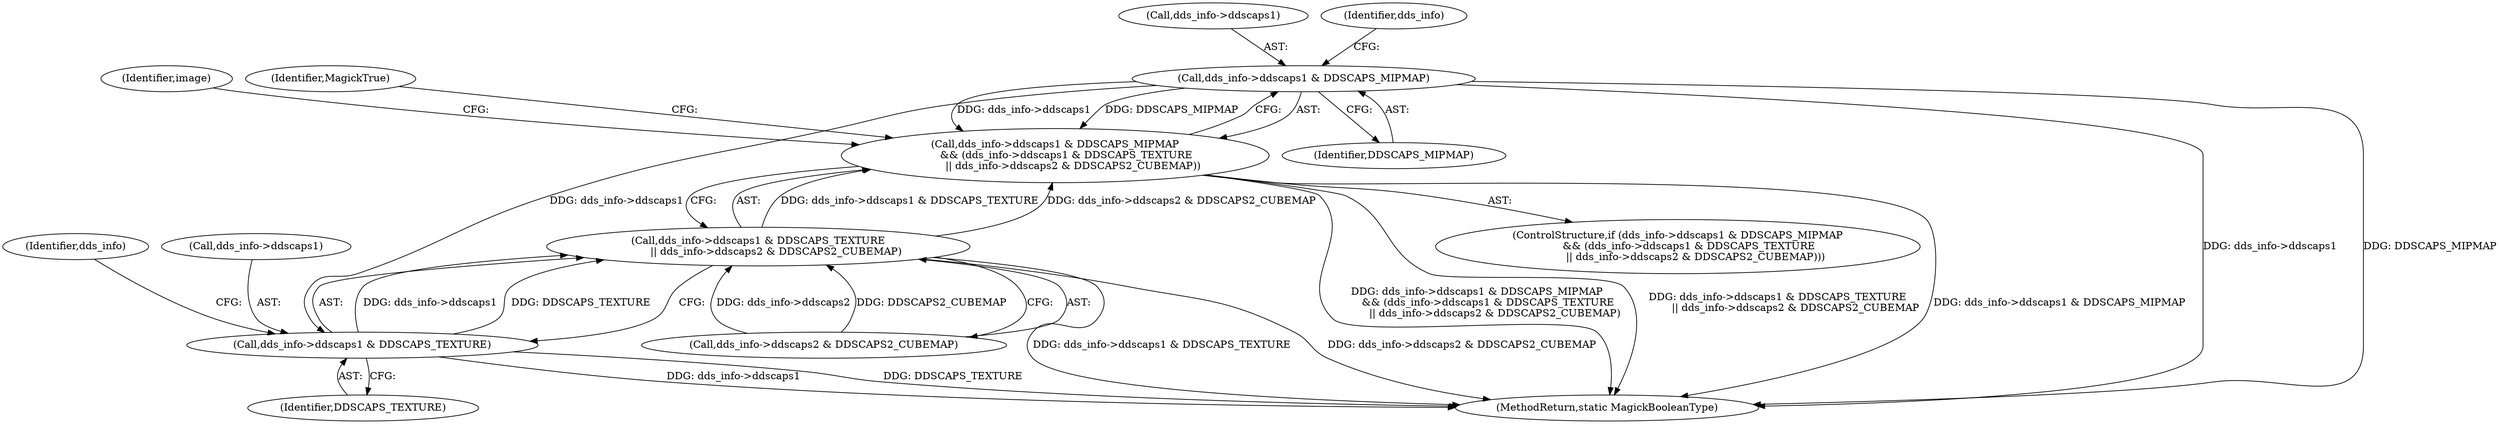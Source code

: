 digraph "0_ImageMagick_21eae25a8db5fdcd112dbcfcd9e5c37e32d32e2f_0@pointer" {
"1000114" [label="(Call,dds_info->ddscaps1 & DDSCAPS_MIPMAP)"];
"1000113" [label="(Call,dds_info->ddscaps1 & DDSCAPS_MIPMAP\n       && (dds_info->ddscaps1 & DDSCAPS_TEXTURE\n           || dds_info->ddscaps2 & DDSCAPS2_CUBEMAP))"];
"1000120" [label="(Call,dds_info->ddscaps1 & DDSCAPS_TEXTURE)"];
"1000119" [label="(Call,dds_info->ddscaps1 & DDSCAPS_TEXTURE\n           || dds_info->ddscaps2 & DDSCAPS2_CUBEMAP)"];
"1000134" [label="(Identifier,image)"];
"1000113" [label="(Call,dds_info->ddscaps1 & DDSCAPS_MIPMAP\n       && (dds_info->ddscaps1 & DDSCAPS_TEXTURE\n           || dds_info->ddscaps2 & DDSCAPS2_CUBEMAP))"];
"1000124" [label="(Identifier,DDSCAPS_TEXTURE)"];
"1000125" [label="(Call,dds_info->ddscaps2 & DDSCAPS2_CUBEMAP)"];
"1000115" [label="(Call,dds_info->ddscaps1)"];
"1000122" [label="(Identifier,dds_info)"];
"1000201" [label="(MethodReturn,static MagickBooleanType)"];
"1000120" [label="(Call,dds_info->ddscaps1 & DDSCAPS_TEXTURE)"];
"1000200" [label="(Identifier,MagickTrue)"];
"1000121" [label="(Call,dds_info->ddscaps1)"];
"1000112" [label="(ControlStructure,if (dds_info->ddscaps1 & DDSCAPS_MIPMAP\n       && (dds_info->ddscaps1 & DDSCAPS_TEXTURE\n           || dds_info->ddscaps2 & DDSCAPS2_CUBEMAP)))"];
"1000127" [label="(Identifier,dds_info)"];
"1000119" [label="(Call,dds_info->ddscaps1 & DDSCAPS_TEXTURE\n           || dds_info->ddscaps2 & DDSCAPS2_CUBEMAP)"];
"1000114" [label="(Call,dds_info->ddscaps1 & DDSCAPS_MIPMAP)"];
"1000118" [label="(Identifier,DDSCAPS_MIPMAP)"];
"1000114" -> "1000113"  [label="AST: "];
"1000114" -> "1000118"  [label="CFG: "];
"1000115" -> "1000114"  [label="AST: "];
"1000118" -> "1000114"  [label="AST: "];
"1000122" -> "1000114"  [label="CFG: "];
"1000113" -> "1000114"  [label="CFG: "];
"1000114" -> "1000201"  [label="DDG: DDSCAPS_MIPMAP"];
"1000114" -> "1000201"  [label="DDG: dds_info->ddscaps1"];
"1000114" -> "1000113"  [label="DDG: dds_info->ddscaps1"];
"1000114" -> "1000113"  [label="DDG: DDSCAPS_MIPMAP"];
"1000114" -> "1000120"  [label="DDG: dds_info->ddscaps1"];
"1000113" -> "1000112"  [label="AST: "];
"1000113" -> "1000119"  [label="CFG: "];
"1000119" -> "1000113"  [label="AST: "];
"1000134" -> "1000113"  [label="CFG: "];
"1000200" -> "1000113"  [label="CFG: "];
"1000113" -> "1000201"  [label="DDG: dds_info->ddscaps1 & DDSCAPS_TEXTURE\n           || dds_info->ddscaps2 & DDSCAPS2_CUBEMAP"];
"1000113" -> "1000201"  [label="DDG: dds_info->ddscaps1 & DDSCAPS_MIPMAP"];
"1000113" -> "1000201"  [label="DDG: dds_info->ddscaps1 & DDSCAPS_MIPMAP\n       && (dds_info->ddscaps1 & DDSCAPS_TEXTURE\n           || dds_info->ddscaps2 & DDSCAPS2_CUBEMAP)"];
"1000119" -> "1000113"  [label="DDG: dds_info->ddscaps1 & DDSCAPS_TEXTURE"];
"1000119" -> "1000113"  [label="DDG: dds_info->ddscaps2 & DDSCAPS2_CUBEMAP"];
"1000120" -> "1000119"  [label="AST: "];
"1000120" -> "1000124"  [label="CFG: "];
"1000121" -> "1000120"  [label="AST: "];
"1000124" -> "1000120"  [label="AST: "];
"1000127" -> "1000120"  [label="CFG: "];
"1000119" -> "1000120"  [label="CFG: "];
"1000120" -> "1000201"  [label="DDG: dds_info->ddscaps1"];
"1000120" -> "1000201"  [label="DDG: DDSCAPS_TEXTURE"];
"1000120" -> "1000119"  [label="DDG: dds_info->ddscaps1"];
"1000120" -> "1000119"  [label="DDG: DDSCAPS_TEXTURE"];
"1000119" -> "1000125"  [label="CFG: "];
"1000125" -> "1000119"  [label="AST: "];
"1000119" -> "1000201"  [label="DDG: dds_info->ddscaps2 & DDSCAPS2_CUBEMAP"];
"1000119" -> "1000201"  [label="DDG: dds_info->ddscaps1 & DDSCAPS_TEXTURE"];
"1000125" -> "1000119"  [label="DDG: dds_info->ddscaps2"];
"1000125" -> "1000119"  [label="DDG: DDSCAPS2_CUBEMAP"];
}
